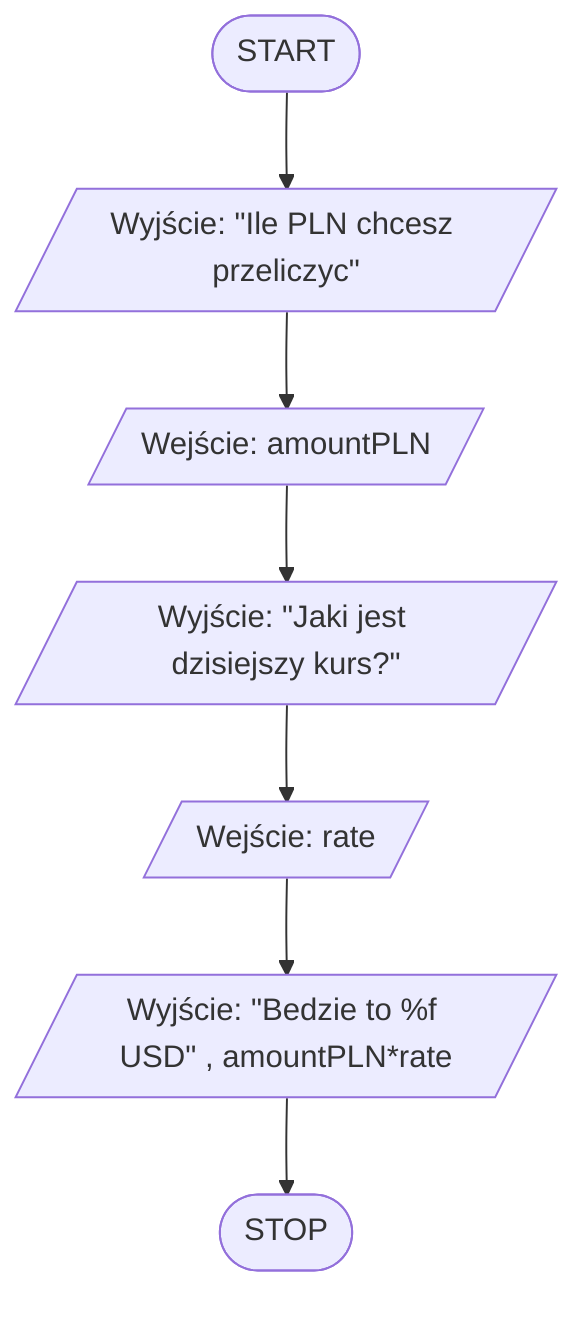 flowchart TD
 A([START]) --> B[/Wyjście: "Ile PLN chcesz przeliczyc"/]
 B --> C[/Wejście: amountPLN/]
 C --> D[/Wyjście: "Jaki jest dzisiejszy kurs?"/]
 D --> E[/Wejście: rate/]
 E --> F[/Wyjście: "Bedzie to %f USD" , amountPLN*rate/]
 
 F --> Z([STOP])
